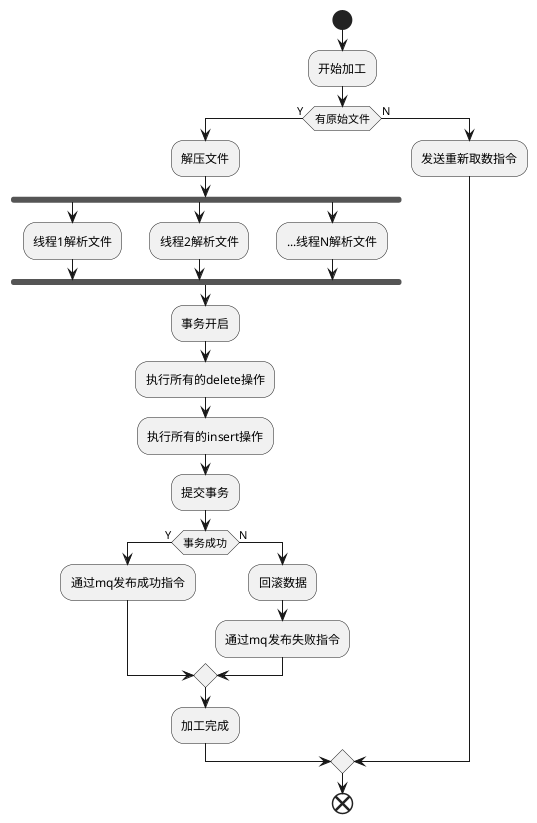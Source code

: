 @startuml

start
:开始加工;
if(有原始文件) then (Y)
:解压文件;
fork
    :线程1解析文件;
fork again
    :线程2解析文件;
fork again
    :...线程N解析文件;
end fork
:事务开启;
:执行所有的delete操作;
:执行所有的insert操作;
:提交事务;
if(事务成功) then (Y)
:通过mq发布成功指令;
else (N)
:回滚数据;
:通过mq发布失败指令;
endif
:加工完成;
else (N)
:发送重新取数指令;
endif
end

@enduml